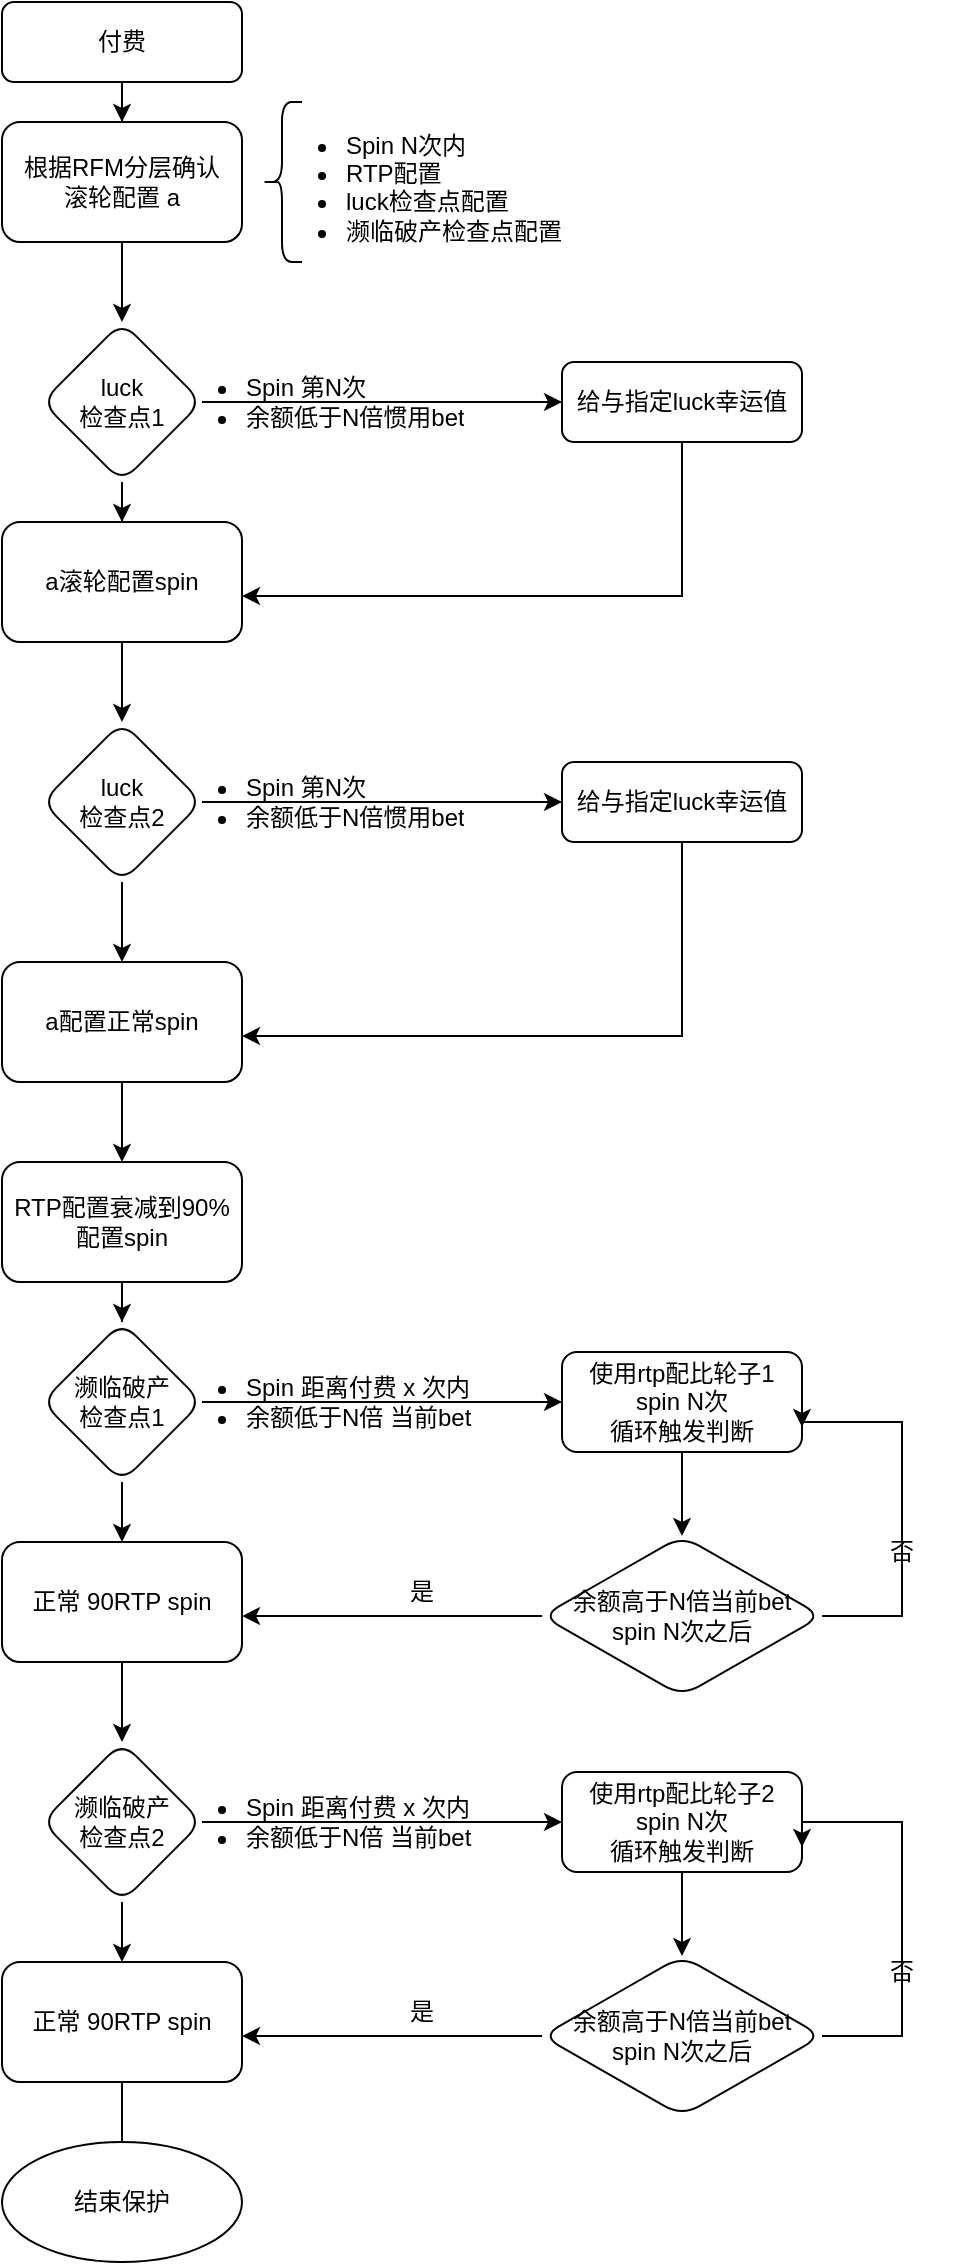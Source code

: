 <mxfile version="18.1.2" type="github">
  <diagram id="C5RBs43oDa-KdzZeNtuy" name="Page-1">
    <mxGraphModel dx="1220" dy="1104" grid="1" gridSize="10" guides="1" tooltips="1" connect="1" arrows="1" fold="1" page="1" pageScale="1" pageWidth="827" pageHeight="1169" math="0" shadow="0">
      <root>
        <mxCell id="WIyWlLk6GJQsqaUBKTNV-0" />
        <mxCell id="WIyWlLk6GJQsqaUBKTNV-1" parent="WIyWlLk6GJQsqaUBKTNV-0" />
        <mxCell id="Moc4mArZVP1X1mtnOCIG-17" value="" style="edgeStyle=orthogonalEdgeStyle;rounded=0;orthogonalLoop=1;jettySize=auto;html=1;" parent="WIyWlLk6GJQsqaUBKTNV-1" source="WIyWlLk6GJQsqaUBKTNV-3" target="Moc4mArZVP1X1mtnOCIG-16" edge="1">
          <mxGeometry relative="1" as="geometry" />
        </mxCell>
        <mxCell id="WIyWlLk6GJQsqaUBKTNV-3" value="付费" style="rounded=1;whiteSpace=wrap;html=1;fontSize=12;glass=0;strokeWidth=1;shadow=0;" parent="WIyWlLk6GJQsqaUBKTNV-1" vertex="1">
          <mxGeometry x="160" y="50" width="120" height="40" as="geometry" />
        </mxCell>
        <mxCell id="Moc4mArZVP1X1mtnOCIG-19" value="" style="edgeStyle=orthogonalEdgeStyle;rounded=0;orthogonalLoop=1;jettySize=auto;html=1;" parent="WIyWlLk6GJQsqaUBKTNV-1" source="Moc4mArZVP1X1mtnOCIG-16" target="Moc4mArZVP1X1mtnOCIG-18" edge="1">
          <mxGeometry relative="1" as="geometry" />
        </mxCell>
        <mxCell id="Moc4mArZVP1X1mtnOCIG-16" value="根据RFM分层确认&lt;br&gt;滚轮配置 a" style="whiteSpace=wrap;html=1;rounded=1;glass=0;strokeWidth=1;shadow=0;" parent="WIyWlLk6GJQsqaUBKTNV-1" vertex="1">
          <mxGeometry x="160" y="110" width="120" height="60" as="geometry" />
        </mxCell>
        <mxCell id="Moc4mArZVP1X1mtnOCIG-23" value="" style="edgeStyle=orthogonalEdgeStyle;rounded=0;orthogonalLoop=1;jettySize=auto;html=1;" parent="WIyWlLk6GJQsqaUBKTNV-1" source="Moc4mArZVP1X1mtnOCIG-18" target="Moc4mArZVP1X1mtnOCIG-22" edge="1">
          <mxGeometry relative="1" as="geometry" />
        </mxCell>
        <mxCell id="Moc4mArZVP1X1mtnOCIG-25" value="" style="edgeStyle=orthogonalEdgeStyle;rounded=0;orthogonalLoop=1;jettySize=auto;html=1;" parent="WIyWlLk6GJQsqaUBKTNV-1" source="Moc4mArZVP1X1mtnOCIG-18" target="Moc4mArZVP1X1mtnOCIG-24" edge="1">
          <mxGeometry relative="1" as="geometry" />
        </mxCell>
        <mxCell id="Moc4mArZVP1X1mtnOCIG-18" value="luck&lt;br&gt;检查点1" style="rhombus;whiteSpace=wrap;html=1;rounded=1;glass=0;strokeWidth=1;shadow=0;" parent="WIyWlLk6GJQsqaUBKTNV-1" vertex="1">
          <mxGeometry x="180" y="210" width="80" height="80" as="geometry" />
        </mxCell>
        <mxCell id="Moc4mArZVP1X1mtnOCIG-21" value="&lt;ul&gt;&lt;li&gt;Spin 第N次&lt;/li&gt;&lt;li&gt;余额低于N倍惯用bet&lt;/li&gt;&lt;/ul&gt;" style="text;strokeColor=none;fillColor=none;html=1;whiteSpace=wrap;verticalAlign=middle;overflow=hidden;" parent="WIyWlLk6GJQsqaUBKTNV-1" vertex="1">
          <mxGeometry x="240" y="210" width="210" height="80" as="geometry" />
        </mxCell>
        <mxCell id="Moc4mArZVP1X1mtnOCIG-26" style="edgeStyle=orthogonalEdgeStyle;rounded=0;orthogonalLoop=1;jettySize=auto;html=1;entryX=1;entryY=0.617;entryDx=0;entryDy=0;entryPerimeter=0;" parent="WIyWlLk6GJQsqaUBKTNV-1" source="Moc4mArZVP1X1mtnOCIG-22" target="Moc4mArZVP1X1mtnOCIG-24" edge="1">
          <mxGeometry relative="1" as="geometry">
            <Array as="points">
              <mxPoint x="500" y="347" />
            </Array>
          </mxGeometry>
        </mxCell>
        <mxCell id="Moc4mArZVP1X1mtnOCIG-22" value="给与指定luck幸运值" style="whiteSpace=wrap;html=1;rounded=1;glass=0;strokeWidth=1;shadow=0;" parent="WIyWlLk6GJQsqaUBKTNV-1" vertex="1">
          <mxGeometry x="440" y="230" width="120" height="40" as="geometry" />
        </mxCell>
        <mxCell id="Moc4mArZVP1X1mtnOCIG-37" style="edgeStyle=orthogonalEdgeStyle;rounded=0;orthogonalLoop=1;jettySize=auto;html=1;" parent="WIyWlLk6GJQsqaUBKTNV-1" source="Moc4mArZVP1X1mtnOCIG-24" target="Moc4mArZVP1X1mtnOCIG-29" edge="1">
          <mxGeometry relative="1" as="geometry" />
        </mxCell>
        <mxCell id="Moc4mArZVP1X1mtnOCIG-24" value="a滚轮配置spin" style="whiteSpace=wrap;html=1;rounded=1;glass=0;strokeWidth=1;shadow=0;" parent="WIyWlLk6GJQsqaUBKTNV-1" vertex="1">
          <mxGeometry x="160" y="310" width="120" height="60" as="geometry" />
        </mxCell>
        <mxCell id="Moc4mArZVP1X1mtnOCIG-27" value="" style="edgeStyle=orthogonalEdgeStyle;rounded=0;orthogonalLoop=1;jettySize=auto;html=1;" parent="WIyWlLk6GJQsqaUBKTNV-1" source="Moc4mArZVP1X1mtnOCIG-29" target="Moc4mArZVP1X1mtnOCIG-32" edge="1">
          <mxGeometry relative="1" as="geometry" />
        </mxCell>
        <mxCell id="Moc4mArZVP1X1mtnOCIG-28" value="" style="edgeStyle=orthogonalEdgeStyle;rounded=0;orthogonalLoop=1;jettySize=auto;html=1;" parent="WIyWlLk6GJQsqaUBKTNV-1" source="Moc4mArZVP1X1mtnOCIG-29" edge="1">
          <mxGeometry relative="1" as="geometry">
            <mxPoint x="220" y="530" as="targetPoint" />
          </mxGeometry>
        </mxCell>
        <mxCell id="Moc4mArZVP1X1mtnOCIG-29" value="luck&lt;br&gt;检查点2" style="rhombus;whiteSpace=wrap;html=1;rounded=1;glass=0;strokeWidth=1;shadow=0;" parent="WIyWlLk6GJQsqaUBKTNV-1" vertex="1">
          <mxGeometry x="180" y="410" width="80" height="80" as="geometry" />
        </mxCell>
        <mxCell id="Moc4mArZVP1X1mtnOCIG-30" value="&lt;ul&gt;&lt;li&gt;Spin 第N次&lt;/li&gt;&lt;li&gt;余额低于N倍惯用bet&lt;/li&gt;&lt;/ul&gt;" style="text;strokeColor=none;fillColor=none;html=1;whiteSpace=wrap;verticalAlign=middle;overflow=hidden;" parent="WIyWlLk6GJQsqaUBKTNV-1" vertex="1">
          <mxGeometry x="240" y="410" width="210" height="80" as="geometry" />
        </mxCell>
        <mxCell id="Moc4mArZVP1X1mtnOCIG-31" style="edgeStyle=orthogonalEdgeStyle;rounded=0;orthogonalLoop=1;jettySize=auto;html=1;entryX=1;entryY=0.617;entryDx=0;entryDy=0;entryPerimeter=0;" parent="WIyWlLk6GJQsqaUBKTNV-1" source="Moc4mArZVP1X1mtnOCIG-32" edge="1">
          <mxGeometry relative="1" as="geometry">
            <Array as="points">
              <mxPoint x="500" y="567" />
            </Array>
            <mxPoint x="280" y="567.02" as="targetPoint" />
          </mxGeometry>
        </mxCell>
        <mxCell id="Moc4mArZVP1X1mtnOCIG-32" value="给与指定luck幸运值" style="whiteSpace=wrap;html=1;rounded=1;glass=0;strokeWidth=1;shadow=0;" parent="WIyWlLk6GJQsqaUBKTNV-1" vertex="1">
          <mxGeometry x="440" y="430" width="120" height="40" as="geometry" />
        </mxCell>
        <mxCell id="Moc4mArZVP1X1mtnOCIG-39" value="" style="edgeStyle=orthogonalEdgeStyle;rounded=0;orthogonalLoop=1;jettySize=auto;html=1;" parent="WIyWlLk6GJQsqaUBKTNV-1" source="Moc4mArZVP1X1mtnOCIG-33" edge="1">
          <mxGeometry relative="1" as="geometry">
            <mxPoint x="220" y="630" as="targetPoint" />
          </mxGeometry>
        </mxCell>
        <mxCell id="Moc4mArZVP1X1mtnOCIG-33" value="a配置正常spin" style="whiteSpace=wrap;html=1;rounded=1;glass=0;strokeWidth=1;shadow=0;" parent="WIyWlLk6GJQsqaUBKTNV-1" vertex="1">
          <mxGeometry x="160" y="530" width="120" height="60" as="geometry" />
        </mxCell>
        <mxCell id="Moc4mArZVP1X1mtnOCIG-40" value="" style="edgeStyle=orthogonalEdgeStyle;rounded=0;orthogonalLoop=1;jettySize=auto;html=1;" parent="WIyWlLk6GJQsqaUBKTNV-1" source="Moc4mArZVP1X1mtnOCIG-42" target="Moc4mArZVP1X1mtnOCIG-45" edge="1">
          <mxGeometry relative="1" as="geometry" />
        </mxCell>
        <mxCell id="Moc4mArZVP1X1mtnOCIG-41" value="" style="edgeStyle=orthogonalEdgeStyle;rounded=0;orthogonalLoop=1;jettySize=auto;html=1;" parent="WIyWlLk6GJQsqaUBKTNV-1" source="Moc4mArZVP1X1mtnOCIG-42" target="Moc4mArZVP1X1mtnOCIG-46" edge="1">
          <mxGeometry relative="1" as="geometry" />
        </mxCell>
        <mxCell id="Moc4mArZVP1X1mtnOCIG-42" value="濒临破产&lt;br&gt;检查点1" style="rhombus;whiteSpace=wrap;html=1;rounded=1;glass=0;strokeWidth=1;shadow=0;" parent="WIyWlLk6GJQsqaUBKTNV-1" vertex="1">
          <mxGeometry x="180" y="710" width="80" height="80" as="geometry" />
        </mxCell>
        <mxCell id="Moc4mArZVP1X1mtnOCIG-43" value="&lt;ul&gt;&lt;li&gt;Spin 距离付费 x 次内&lt;/li&gt;&lt;li&gt;余额低于N倍 当前bet&lt;/li&gt;&lt;/ul&gt;" style="text;strokeColor=none;fillColor=none;html=1;whiteSpace=wrap;verticalAlign=middle;overflow=hidden;" parent="WIyWlLk6GJQsqaUBKTNV-1" vertex="1">
          <mxGeometry x="240" y="710" width="210" height="80" as="geometry" />
        </mxCell>
        <mxCell id="Moc4mArZVP1X1mtnOCIG-44" style="edgeStyle=orthogonalEdgeStyle;rounded=0;orthogonalLoop=1;jettySize=auto;html=1;entryX=1;entryY=0.617;entryDx=0;entryDy=0;entryPerimeter=0;startArrow=none;" parent="WIyWlLk6GJQsqaUBKTNV-1" source="Moc4mArZVP1X1mtnOCIG-56" target="Moc4mArZVP1X1mtnOCIG-46" edge="1">
          <mxGeometry relative="1" as="geometry">
            <Array as="points" />
          </mxGeometry>
        </mxCell>
        <mxCell id="Moc4mArZVP1X1mtnOCIG-57" value="" style="edgeStyle=orthogonalEdgeStyle;rounded=0;orthogonalLoop=1;jettySize=auto;html=1;" parent="WIyWlLk6GJQsqaUBKTNV-1" source="Moc4mArZVP1X1mtnOCIG-45" target="Moc4mArZVP1X1mtnOCIG-56" edge="1">
          <mxGeometry relative="1" as="geometry" />
        </mxCell>
        <mxCell id="Moc4mArZVP1X1mtnOCIG-45" value="使用rtp配比轮子1&lt;br&gt;spin N次&lt;br&gt;循环触发判断" style="whiteSpace=wrap;html=1;rounded=1;glass=0;strokeWidth=1;shadow=0;" parent="WIyWlLk6GJQsqaUBKTNV-1" vertex="1">
          <mxGeometry x="440" y="725" width="120" height="50" as="geometry" />
        </mxCell>
        <mxCell id="Moc4mArZVP1X1mtnOCIG-55" style="edgeStyle=orthogonalEdgeStyle;rounded=0;orthogonalLoop=1;jettySize=auto;html=1;" parent="WIyWlLk6GJQsqaUBKTNV-1" source="Moc4mArZVP1X1mtnOCIG-46" edge="1">
          <mxGeometry relative="1" as="geometry">
            <mxPoint x="220" y="920" as="targetPoint" />
          </mxGeometry>
        </mxCell>
        <mxCell id="Moc4mArZVP1X1mtnOCIG-46" value="正常 90RTP spin" style="whiteSpace=wrap;html=1;rounded=1;glass=0;strokeWidth=1;shadow=0;" parent="WIyWlLk6GJQsqaUBKTNV-1" vertex="1">
          <mxGeometry x="160" y="820" width="120" height="60" as="geometry" />
        </mxCell>
        <mxCell id="Moc4mArZVP1X1mtnOCIG-68" style="edgeStyle=orthogonalEdgeStyle;rounded=0;orthogonalLoop=1;jettySize=auto;html=1;entryX=1;entryY=0.75;entryDx=0;entryDy=0;" parent="WIyWlLk6GJQsqaUBKTNV-1" source="Moc4mArZVP1X1mtnOCIG-56" target="Moc4mArZVP1X1mtnOCIG-45" edge="1">
          <mxGeometry relative="1" as="geometry">
            <Array as="points">
              <mxPoint x="610" y="857" />
              <mxPoint x="610" y="760" />
              <mxPoint x="560" y="760" />
            </Array>
          </mxGeometry>
        </mxCell>
        <mxCell id="Moc4mArZVP1X1mtnOCIG-56" value="余额高于N倍当前bet&lt;br&gt;spin N次之后" style="rhombus;whiteSpace=wrap;html=1;rounded=1;glass=0;strokeWidth=1;shadow=0;" parent="WIyWlLk6GJQsqaUBKTNV-1" vertex="1">
          <mxGeometry x="430" y="817" width="140" height="80" as="geometry" />
        </mxCell>
        <mxCell id="Moc4mArZVP1X1mtnOCIG-63" value="" style="shape=curlyBracket;whiteSpace=wrap;html=1;rounded=1;" parent="WIyWlLk6GJQsqaUBKTNV-1" vertex="1">
          <mxGeometry x="290" y="100" width="20" height="80" as="geometry" />
        </mxCell>
        <mxCell id="Moc4mArZVP1X1mtnOCIG-65" value="&lt;ul&gt;&lt;li&gt;Spin N次内&lt;/li&gt;&lt;li&gt;RTP配置&lt;/li&gt;&lt;li&gt;luck检查点配置&lt;/li&gt;&lt;li&gt;濒临破产检查点配置&lt;/li&gt;&lt;/ul&gt;" style="text;strokeColor=none;fillColor=none;html=1;whiteSpace=wrap;verticalAlign=middle;overflow=hidden;" parent="WIyWlLk6GJQsqaUBKTNV-1" vertex="1">
          <mxGeometry x="290" y="100" width="276" height="80" as="geometry" />
        </mxCell>
        <mxCell id="Moc4mArZVP1X1mtnOCIG-67" style="edgeStyle=orthogonalEdgeStyle;rounded=0;orthogonalLoop=1;jettySize=auto;html=1;" parent="WIyWlLk6GJQsqaUBKTNV-1" source="Moc4mArZVP1X1mtnOCIG-66" target="Moc4mArZVP1X1mtnOCIG-42" edge="1">
          <mxGeometry relative="1" as="geometry" />
        </mxCell>
        <mxCell id="Moc4mArZVP1X1mtnOCIG-66" value="RTP配置衰减到90%配置spin" style="whiteSpace=wrap;html=1;rounded=1;glass=0;strokeWidth=1;shadow=0;" parent="WIyWlLk6GJQsqaUBKTNV-1" vertex="1">
          <mxGeometry x="160" y="630" width="120" height="60" as="geometry" />
        </mxCell>
        <mxCell id="Moc4mArZVP1X1mtnOCIG-73" value="否" style="text;html=1;strokeColor=none;fillColor=none;align=center;verticalAlign=middle;whiteSpace=wrap;rounded=0;" parent="WIyWlLk6GJQsqaUBKTNV-1" vertex="1">
          <mxGeometry x="580" y="810" width="60" height="30" as="geometry" />
        </mxCell>
        <mxCell id="Moc4mArZVP1X1mtnOCIG-74" value="是" style="text;html=1;strokeColor=none;fillColor=none;align=center;verticalAlign=middle;whiteSpace=wrap;rounded=0;" parent="WIyWlLk6GJQsqaUBKTNV-1" vertex="1">
          <mxGeometry x="340" y="830" width="60" height="30" as="geometry" />
        </mxCell>
        <mxCell id="Moc4mArZVP1X1mtnOCIG-75" value="" style="edgeStyle=orthogonalEdgeStyle;rounded=0;orthogonalLoop=1;jettySize=auto;html=1;" parent="WIyWlLk6GJQsqaUBKTNV-1" source="Moc4mArZVP1X1mtnOCIG-77" target="Moc4mArZVP1X1mtnOCIG-81" edge="1">
          <mxGeometry relative="1" as="geometry" />
        </mxCell>
        <mxCell id="Moc4mArZVP1X1mtnOCIG-76" value="" style="edgeStyle=orthogonalEdgeStyle;rounded=0;orthogonalLoop=1;jettySize=auto;html=1;" parent="WIyWlLk6GJQsqaUBKTNV-1" source="Moc4mArZVP1X1mtnOCIG-77" target="Moc4mArZVP1X1mtnOCIG-83" edge="1">
          <mxGeometry relative="1" as="geometry" />
        </mxCell>
        <mxCell id="Moc4mArZVP1X1mtnOCIG-77" value="濒临破产&lt;br&gt;检查点2" style="rhombus;whiteSpace=wrap;html=1;rounded=1;glass=0;strokeWidth=1;shadow=0;" parent="WIyWlLk6GJQsqaUBKTNV-1" vertex="1">
          <mxGeometry x="180" y="920" width="80" height="80" as="geometry" />
        </mxCell>
        <mxCell id="Moc4mArZVP1X1mtnOCIG-78" value="&lt;ul&gt;&lt;li&gt;Spin 距离付费 x 次内&lt;/li&gt;&lt;li&gt;余额低于N倍 当前bet&lt;/li&gt;&lt;/ul&gt;" style="text;strokeColor=none;fillColor=none;html=1;whiteSpace=wrap;verticalAlign=middle;overflow=hidden;" parent="WIyWlLk6GJQsqaUBKTNV-1" vertex="1">
          <mxGeometry x="240" y="920" width="210" height="80" as="geometry" />
        </mxCell>
        <mxCell id="Moc4mArZVP1X1mtnOCIG-79" style="edgeStyle=orthogonalEdgeStyle;rounded=0;orthogonalLoop=1;jettySize=auto;html=1;entryX=1;entryY=0.617;entryDx=0;entryDy=0;entryPerimeter=0;startArrow=none;" parent="WIyWlLk6GJQsqaUBKTNV-1" source="Moc4mArZVP1X1mtnOCIG-85" target="Moc4mArZVP1X1mtnOCIG-83" edge="1">
          <mxGeometry relative="1" as="geometry">
            <Array as="points" />
          </mxGeometry>
        </mxCell>
        <mxCell id="Moc4mArZVP1X1mtnOCIG-80" value="" style="edgeStyle=orthogonalEdgeStyle;rounded=0;orthogonalLoop=1;jettySize=auto;html=1;" parent="WIyWlLk6GJQsqaUBKTNV-1" source="Moc4mArZVP1X1mtnOCIG-81" target="Moc4mArZVP1X1mtnOCIG-85" edge="1">
          <mxGeometry relative="1" as="geometry" />
        </mxCell>
        <mxCell id="Moc4mArZVP1X1mtnOCIG-81" value="使用rtp配比轮子2&lt;br&gt;spin N次&lt;br&gt;循环触发判断" style="whiteSpace=wrap;html=1;rounded=1;glass=0;strokeWidth=1;shadow=0;" parent="WIyWlLk6GJQsqaUBKTNV-1" vertex="1">
          <mxGeometry x="440" y="935" width="120" height="50" as="geometry" />
        </mxCell>
        <mxCell id="Moc4mArZVP1X1mtnOCIG-82" style="edgeStyle=orthogonalEdgeStyle;rounded=0;orthogonalLoop=1;jettySize=auto;html=1;" parent="WIyWlLk6GJQsqaUBKTNV-1" source="Moc4mArZVP1X1mtnOCIG-83" edge="1">
          <mxGeometry relative="1" as="geometry">
            <mxPoint x="220" y="1130" as="targetPoint" />
          </mxGeometry>
        </mxCell>
        <mxCell id="Moc4mArZVP1X1mtnOCIG-83" value="正常 90RTP spin" style="whiteSpace=wrap;html=1;rounded=1;glass=0;strokeWidth=1;shadow=0;" parent="WIyWlLk6GJQsqaUBKTNV-1" vertex="1">
          <mxGeometry x="160" y="1030" width="120" height="60" as="geometry" />
        </mxCell>
        <mxCell id="Moc4mArZVP1X1mtnOCIG-84" style="edgeStyle=orthogonalEdgeStyle;rounded=0;orthogonalLoop=1;jettySize=auto;html=1;entryX=1;entryY=0.75;entryDx=0;entryDy=0;" parent="WIyWlLk6GJQsqaUBKTNV-1" source="Moc4mArZVP1X1mtnOCIG-85" target="Moc4mArZVP1X1mtnOCIG-81" edge="1">
          <mxGeometry relative="1" as="geometry">
            <Array as="points">
              <mxPoint x="610" y="1067" />
              <mxPoint x="610" y="960" />
              <mxPoint x="560" y="960" />
            </Array>
          </mxGeometry>
        </mxCell>
        <mxCell id="Moc4mArZVP1X1mtnOCIG-85" value="余额高于N倍当前bet&lt;br&gt;spin N次之后" style="rhombus;whiteSpace=wrap;html=1;rounded=1;glass=0;strokeWidth=1;shadow=0;" parent="WIyWlLk6GJQsqaUBKTNV-1" vertex="1">
          <mxGeometry x="430" y="1027" width="140" height="80" as="geometry" />
        </mxCell>
        <mxCell id="Moc4mArZVP1X1mtnOCIG-86" value="否" style="text;html=1;strokeColor=none;fillColor=none;align=center;verticalAlign=middle;whiteSpace=wrap;rounded=0;" parent="WIyWlLk6GJQsqaUBKTNV-1" vertex="1">
          <mxGeometry x="580" y="1020" width="60" height="30" as="geometry" />
        </mxCell>
        <mxCell id="Moc4mArZVP1X1mtnOCIG-87" value="是" style="text;html=1;strokeColor=none;fillColor=none;align=center;verticalAlign=middle;whiteSpace=wrap;rounded=0;" parent="WIyWlLk6GJQsqaUBKTNV-1" vertex="1">
          <mxGeometry x="340" y="1040" width="60" height="30" as="geometry" />
        </mxCell>
        <mxCell id="Moc4mArZVP1X1mtnOCIG-88" value="结束保护" style="ellipse;whiteSpace=wrap;html=1;" parent="WIyWlLk6GJQsqaUBKTNV-1" vertex="1">
          <mxGeometry x="160" y="1120" width="120" height="60" as="geometry" />
        </mxCell>
      </root>
    </mxGraphModel>
  </diagram>
</mxfile>
